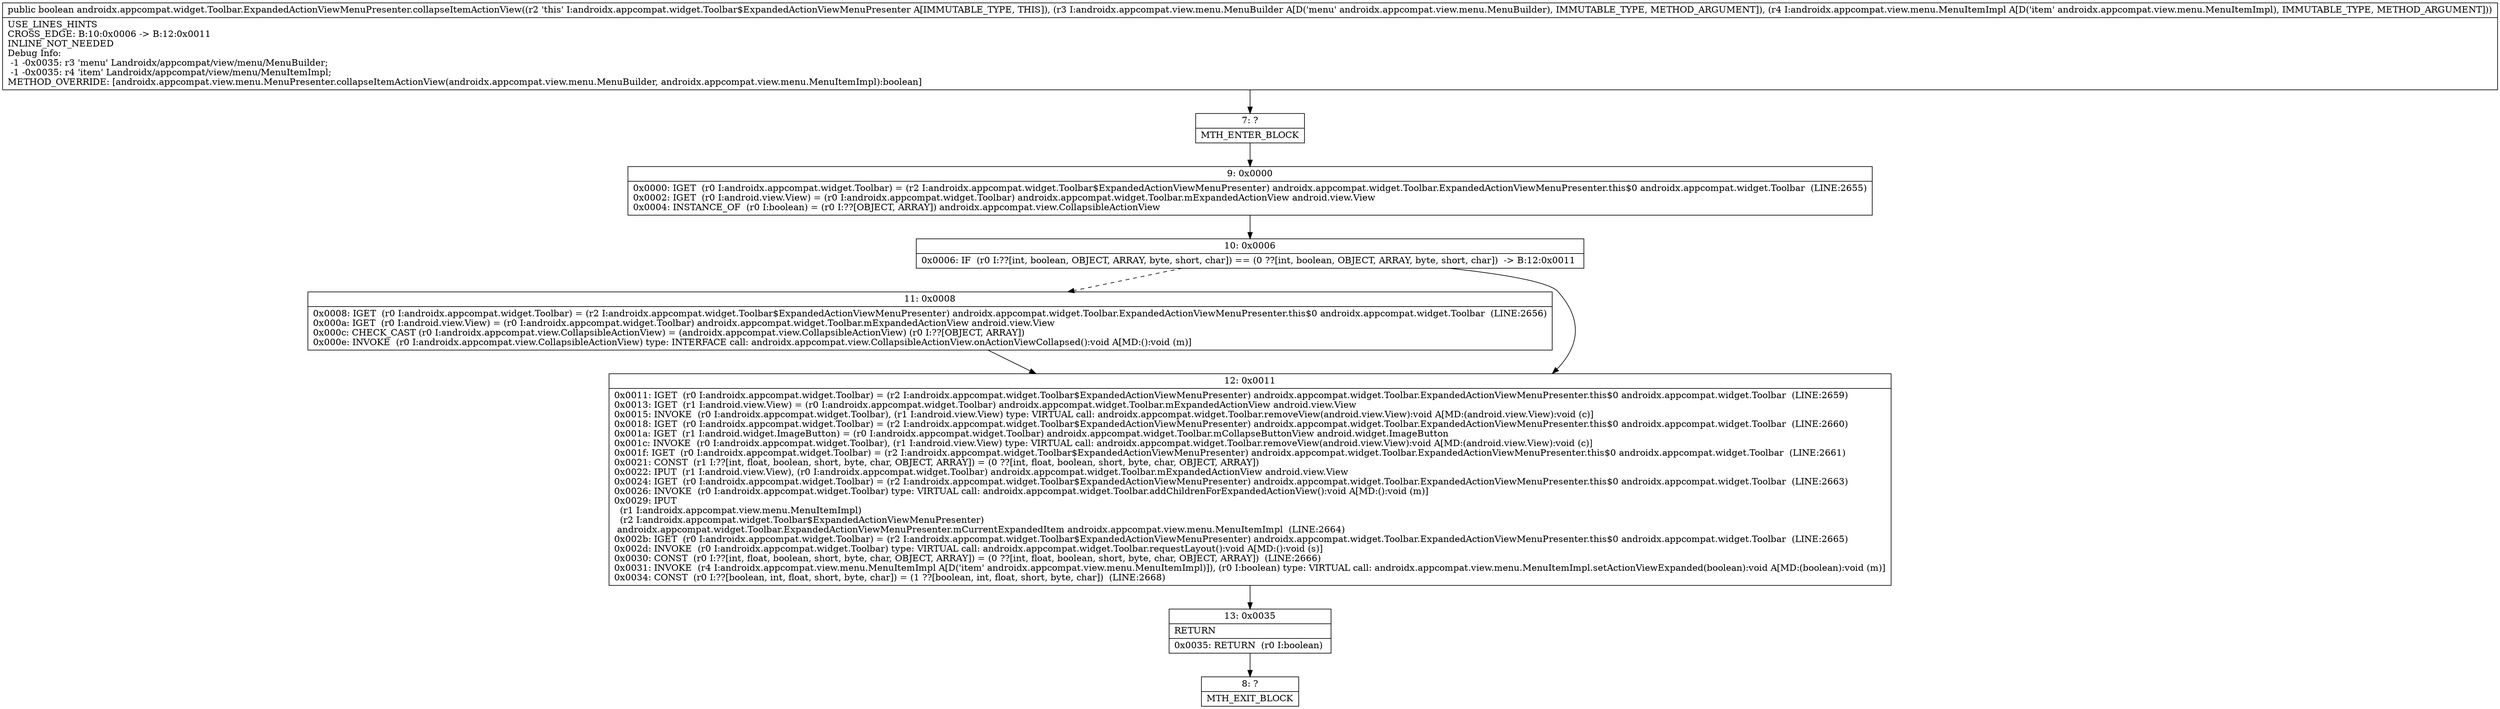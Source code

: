 digraph "CFG forandroidx.appcompat.widget.Toolbar.ExpandedActionViewMenuPresenter.collapseItemActionView(Landroidx\/appcompat\/view\/menu\/MenuBuilder;Landroidx\/appcompat\/view\/menu\/MenuItemImpl;)Z" {
Node_7 [shape=record,label="{7\:\ ?|MTH_ENTER_BLOCK\l}"];
Node_9 [shape=record,label="{9\:\ 0x0000|0x0000: IGET  (r0 I:androidx.appcompat.widget.Toolbar) = (r2 I:androidx.appcompat.widget.Toolbar$ExpandedActionViewMenuPresenter) androidx.appcompat.widget.Toolbar.ExpandedActionViewMenuPresenter.this$0 androidx.appcompat.widget.Toolbar  (LINE:2655)\l0x0002: IGET  (r0 I:android.view.View) = (r0 I:androidx.appcompat.widget.Toolbar) androidx.appcompat.widget.Toolbar.mExpandedActionView android.view.View \l0x0004: INSTANCE_OF  (r0 I:boolean) = (r0 I:??[OBJECT, ARRAY]) androidx.appcompat.view.CollapsibleActionView \l}"];
Node_10 [shape=record,label="{10\:\ 0x0006|0x0006: IF  (r0 I:??[int, boolean, OBJECT, ARRAY, byte, short, char]) == (0 ??[int, boolean, OBJECT, ARRAY, byte, short, char])  \-\> B:12:0x0011 \l}"];
Node_11 [shape=record,label="{11\:\ 0x0008|0x0008: IGET  (r0 I:androidx.appcompat.widget.Toolbar) = (r2 I:androidx.appcompat.widget.Toolbar$ExpandedActionViewMenuPresenter) androidx.appcompat.widget.Toolbar.ExpandedActionViewMenuPresenter.this$0 androidx.appcompat.widget.Toolbar  (LINE:2656)\l0x000a: IGET  (r0 I:android.view.View) = (r0 I:androidx.appcompat.widget.Toolbar) androidx.appcompat.widget.Toolbar.mExpandedActionView android.view.View \l0x000c: CHECK_CAST (r0 I:androidx.appcompat.view.CollapsibleActionView) = (androidx.appcompat.view.CollapsibleActionView) (r0 I:??[OBJECT, ARRAY]) \l0x000e: INVOKE  (r0 I:androidx.appcompat.view.CollapsibleActionView) type: INTERFACE call: androidx.appcompat.view.CollapsibleActionView.onActionViewCollapsed():void A[MD:():void (m)]\l}"];
Node_12 [shape=record,label="{12\:\ 0x0011|0x0011: IGET  (r0 I:androidx.appcompat.widget.Toolbar) = (r2 I:androidx.appcompat.widget.Toolbar$ExpandedActionViewMenuPresenter) androidx.appcompat.widget.Toolbar.ExpandedActionViewMenuPresenter.this$0 androidx.appcompat.widget.Toolbar  (LINE:2659)\l0x0013: IGET  (r1 I:android.view.View) = (r0 I:androidx.appcompat.widget.Toolbar) androidx.appcompat.widget.Toolbar.mExpandedActionView android.view.View \l0x0015: INVOKE  (r0 I:androidx.appcompat.widget.Toolbar), (r1 I:android.view.View) type: VIRTUAL call: androidx.appcompat.widget.Toolbar.removeView(android.view.View):void A[MD:(android.view.View):void (c)]\l0x0018: IGET  (r0 I:androidx.appcompat.widget.Toolbar) = (r2 I:androidx.appcompat.widget.Toolbar$ExpandedActionViewMenuPresenter) androidx.appcompat.widget.Toolbar.ExpandedActionViewMenuPresenter.this$0 androidx.appcompat.widget.Toolbar  (LINE:2660)\l0x001a: IGET  (r1 I:android.widget.ImageButton) = (r0 I:androidx.appcompat.widget.Toolbar) androidx.appcompat.widget.Toolbar.mCollapseButtonView android.widget.ImageButton \l0x001c: INVOKE  (r0 I:androidx.appcompat.widget.Toolbar), (r1 I:android.view.View) type: VIRTUAL call: androidx.appcompat.widget.Toolbar.removeView(android.view.View):void A[MD:(android.view.View):void (c)]\l0x001f: IGET  (r0 I:androidx.appcompat.widget.Toolbar) = (r2 I:androidx.appcompat.widget.Toolbar$ExpandedActionViewMenuPresenter) androidx.appcompat.widget.Toolbar.ExpandedActionViewMenuPresenter.this$0 androidx.appcompat.widget.Toolbar  (LINE:2661)\l0x0021: CONST  (r1 I:??[int, float, boolean, short, byte, char, OBJECT, ARRAY]) = (0 ??[int, float, boolean, short, byte, char, OBJECT, ARRAY]) \l0x0022: IPUT  (r1 I:android.view.View), (r0 I:androidx.appcompat.widget.Toolbar) androidx.appcompat.widget.Toolbar.mExpandedActionView android.view.View \l0x0024: IGET  (r0 I:androidx.appcompat.widget.Toolbar) = (r2 I:androidx.appcompat.widget.Toolbar$ExpandedActionViewMenuPresenter) androidx.appcompat.widget.Toolbar.ExpandedActionViewMenuPresenter.this$0 androidx.appcompat.widget.Toolbar  (LINE:2663)\l0x0026: INVOKE  (r0 I:androidx.appcompat.widget.Toolbar) type: VIRTUAL call: androidx.appcompat.widget.Toolbar.addChildrenForExpandedActionView():void A[MD:():void (m)]\l0x0029: IPUT  \l  (r1 I:androidx.appcompat.view.menu.MenuItemImpl)\l  (r2 I:androidx.appcompat.widget.Toolbar$ExpandedActionViewMenuPresenter)\l androidx.appcompat.widget.Toolbar.ExpandedActionViewMenuPresenter.mCurrentExpandedItem androidx.appcompat.view.menu.MenuItemImpl  (LINE:2664)\l0x002b: IGET  (r0 I:androidx.appcompat.widget.Toolbar) = (r2 I:androidx.appcompat.widget.Toolbar$ExpandedActionViewMenuPresenter) androidx.appcompat.widget.Toolbar.ExpandedActionViewMenuPresenter.this$0 androidx.appcompat.widget.Toolbar  (LINE:2665)\l0x002d: INVOKE  (r0 I:androidx.appcompat.widget.Toolbar) type: VIRTUAL call: androidx.appcompat.widget.Toolbar.requestLayout():void A[MD:():void (s)]\l0x0030: CONST  (r0 I:??[int, float, boolean, short, byte, char, OBJECT, ARRAY]) = (0 ??[int, float, boolean, short, byte, char, OBJECT, ARRAY])  (LINE:2666)\l0x0031: INVOKE  (r4 I:androidx.appcompat.view.menu.MenuItemImpl A[D('item' androidx.appcompat.view.menu.MenuItemImpl)]), (r0 I:boolean) type: VIRTUAL call: androidx.appcompat.view.menu.MenuItemImpl.setActionViewExpanded(boolean):void A[MD:(boolean):void (m)]\l0x0034: CONST  (r0 I:??[boolean, int, float, short, byte, char]) = (1 ??[boolean, int, float, short, byte, char])  (LINE:2668)\l}"];
Node_13 [shape=record,label="{13\:\ 0x0035|RETURN\l|0x0035: RETURN  (r0 I:boolean) \l}"];
Node_8 [shape=record,label="{8\:\ ?|MTH_EXIT_BLOCK\l}"];
MethodNode[shape=record,label="{public boolean androidx.appcompat.widget.Toolbar.ExpandedActionViewMenuPresenter.collapseItemActionView((r2 'this' I:androidx.appcompat.widget.Toolbar$ExpandedActionViewMenuPresenter A[IMMUTABLE_TYPE, THIS]), (r3 I:androidx.appcompat.view.menu.MenuBuilder A[D('menu' androidx.appcompat.view.menu.MenuBuilder), IMMUTABLE_TYPE, METHOD_ARGUMENT]), (r4 I:androidx.appcompat.view.menu.MenuItemImpl A[D('item' androidx.appcompat.view.menu.MenuItemImpl), IMMUTABLE_TYPE, METHOD_ARGUMENT]))  | USE_LINES_HINTS\lCROSS_EDGE: B:10:0x0006 \-\> B:12:0x0011\lINLINE_NOT_NEEDED\lDebug Info:\l  \-1 \-0x0035: r3 'menu' Landroidx\/appcompat\/view\/menu\/MenuBuilder;\l  \-1 \-0x0035: r4 'item' Landroidx\/appcompat\/view\/menu\/MenuItemImpl;\lMETHOD_OVERRIDE: [androidx.appcompat.view.menu.MenuPresenter.collapseItemActionView(androidx.appcompat.view.menu.MenuBuilder, androidx.appcompat.view.menu.MenuItemImpl):boolean]\l}"];
MethodNode -> Node_7;Node_7 -> Node_9;
Node_9 -> Node_10;
Node_10 -> Node_11[style=dashed];
Node_10 -> Node_12;
Node_11 -> Node_12;
Node_12 -> Node_13;
Node_13 -> Node_8;
}

